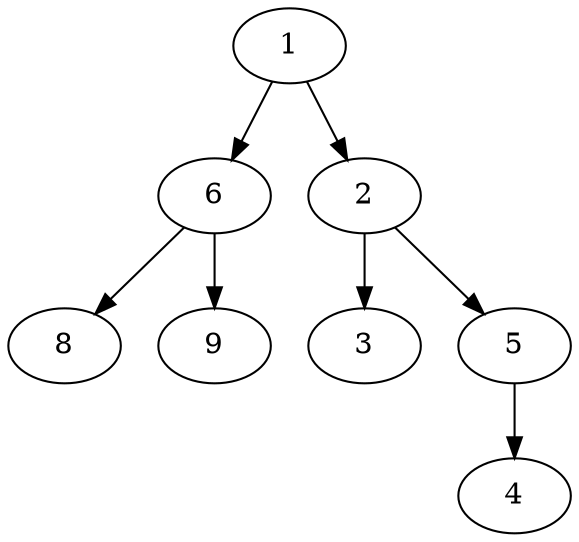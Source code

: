 digraph {
  n1 [label="1" pos="2.8,3.0!" ]
  n6 [label="6" pos="5.6,2.0!" ]
  n8 [label="8" pos="7.0,1.0!" ]
  n9 [label="9" pos="4.199999999999999,1.0!" ]
  n2 [label="2" pos="0.0,2.0!" ]
  n3 [label="3" pos="1.4,1.0!" ]
  n5 [label="5" pos="-1.4,1.0!" ]
  n4 [label="4" pos="-2.0999999999999996,0.0!" ]
  n1 -> n6 
  n6 -> n8 
  n6 -> n9 
  n1 -> n2 
  n2 -> n3 
  n2 -> n5 
  n5 -> n4 
}